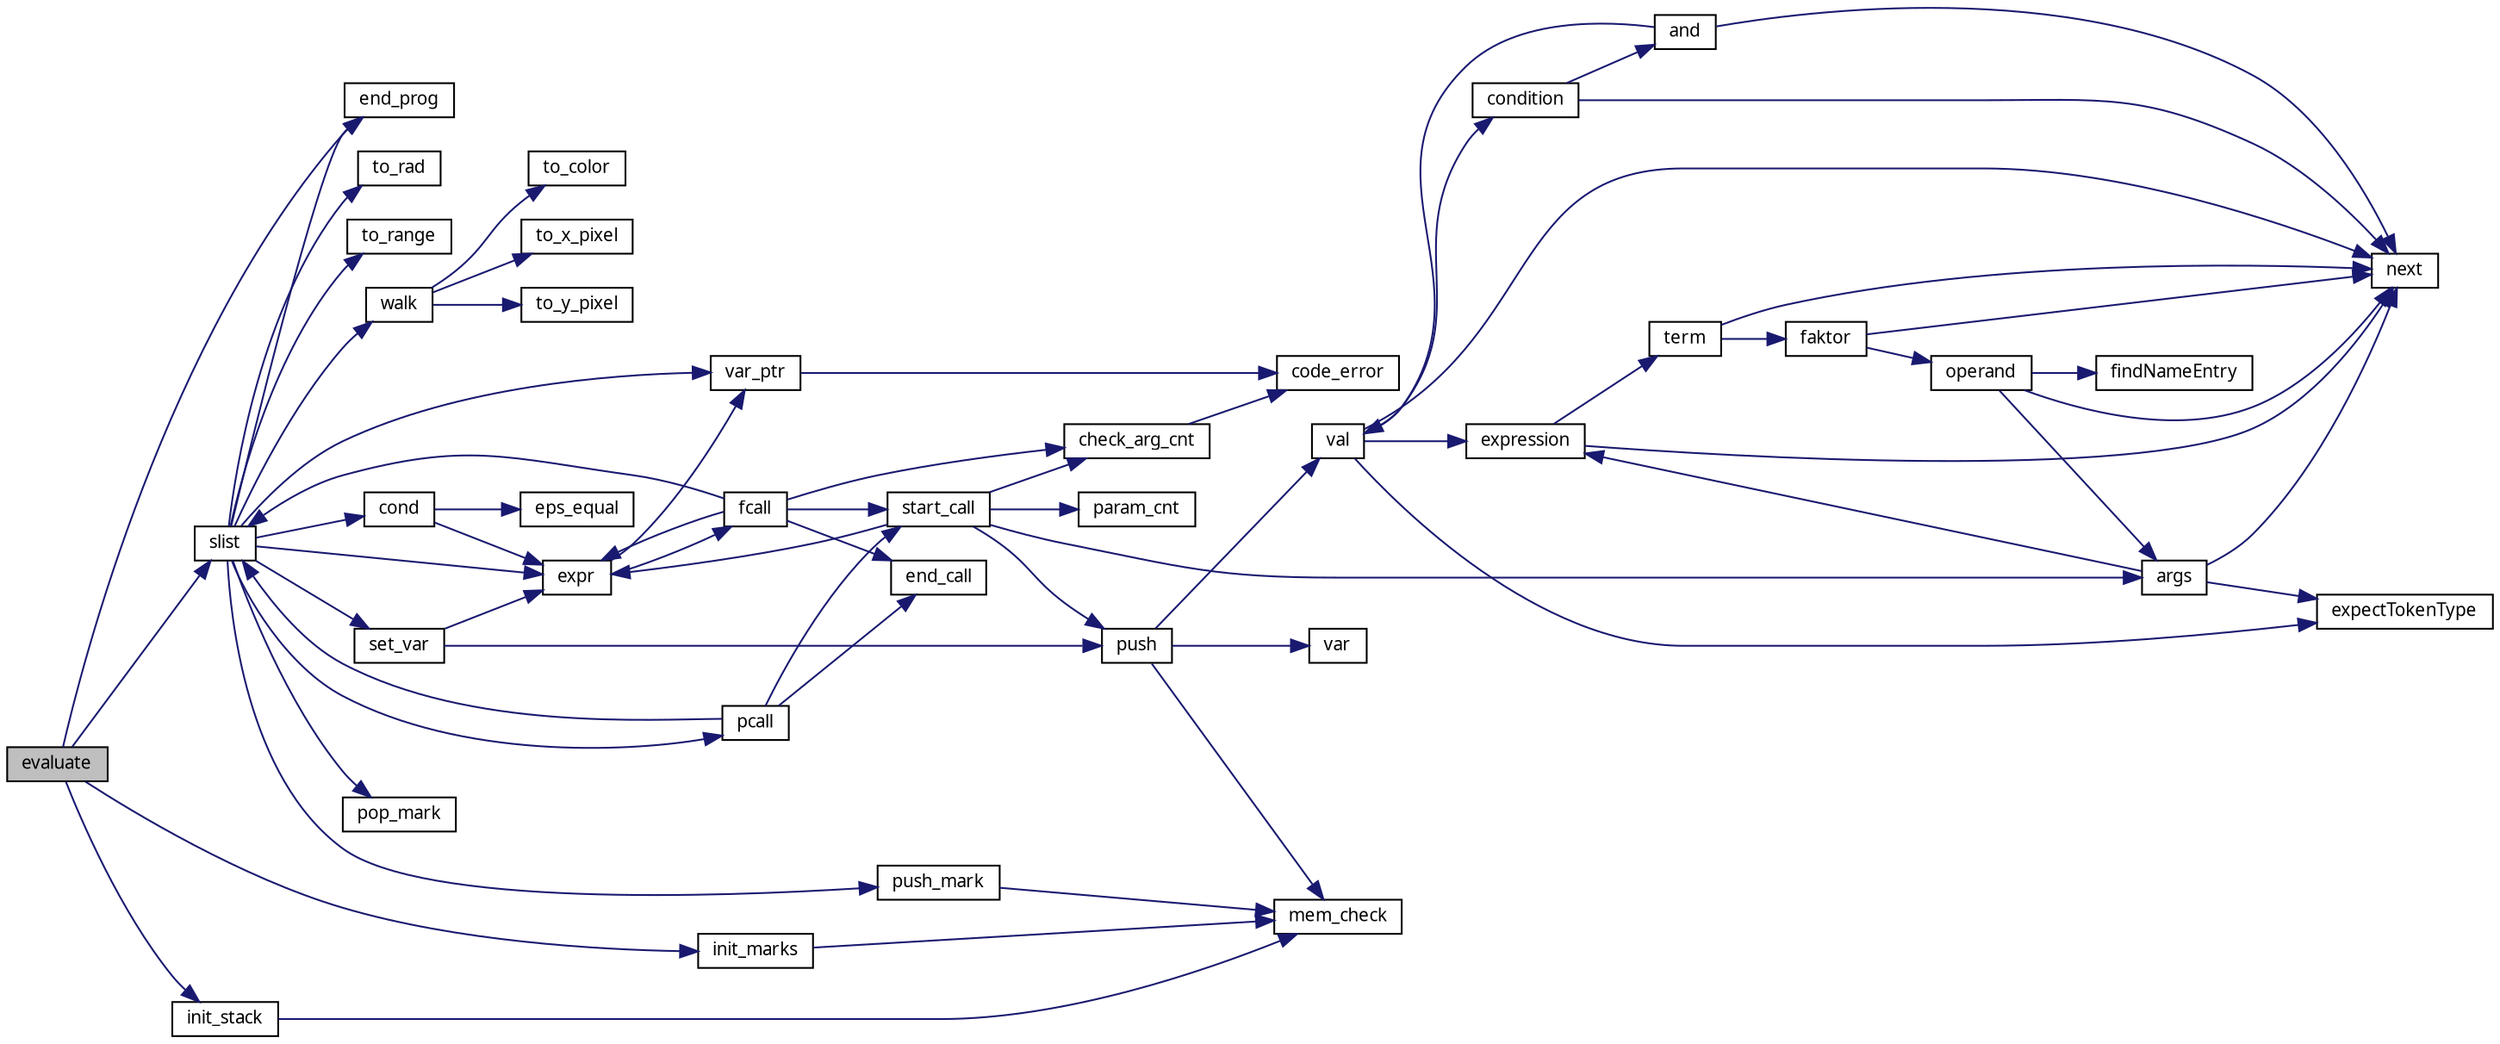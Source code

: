 digraph "evaluate"
{
 // LATEX_PDF_SIZE
  edge [fontname="LiberationSans-Regular.ttf",fontsize="10",labelfontname="LiberationSans-Regular.ttf",labelfontsize="10"];
  node [fontname="LiberationSans-Regular.ttf",fontsize="10",shape=record];
  rankdir="LR";
  Node1 [label="evaluate",height=0.2,width=0.4,color="black", fillcolor="grey75", style="filled", fontcolor="black",tooltip=" "];
  Node1 -> Node2 [color="midnightblue",fontsize="10",style="solid",fontname="LiberationSans-Regular.ttf"];
  Node2 [label="end_prog",height=0.2,width=0.4,color="black", fillcolor="white", style="filled",URL="$eval_8c.html#a3026b52aea751bf20e8674665206cd89",tooltip=" "];
  Node1 -> Node3 [color="midnightblue",fontsize="10",style="solid",fontname="LiberationSans-Regular.ttf"];
  Node3 [label="init_marks",height=0.2,width=0.4,color="black", fillcolor="white", style="filled",URL="$eval_8c.html#a2dec4868333edc06d3d86f33e77258bc",tooltip=" "];
  Node3 -> Node4 [color="midnightblue",fontsize="10",style="solid",fontname="LiberationSans-Regular.ttf"];
  Node4 [label="mem_check",height=0.2,width=0.4,color="black", fillcolor="white", style="filled",URL="$main_8c.html#a0d74806279f74450fea21a03b1825563",tooltip=" "];
  Node1 -> Node5 [color="midnightblue",fontsize="10",style="solid",fontname="LiberationSans-Regular.ttf"];
  Node5 [label="init_stack",height=0.2,width=0.4,color="black", fillcolor="white", style="filled",URL="$eval_8c.html#a7fd4e53662d3e450f3f3a82facc51e09",tooltip=" "];
  Node5 -> Node4 [color="midnightblue",fontsize="10",style="solid",fontname="LiberationSans-Regular.ttf"];
  Node1 -> Node6 [color="midnightblue",fontsize="10",style="solid",fontname="LiberationSans-Regular.ttf"];
  Node6 [label="slist",height=0.2,width=0.4,color="black", fillcolor="white", style="filled",URL="$eval_8c.html#a7fe074caebef01ff0146927c0532f3cc",tooltip=" "];
  Node6 -> Node7 [color="midnightblue",fontsize="10",style="solid",fontname="LiberationSans-Regular.ttf"];
  Node7 [label="cond",height=0.2,width=0.4,color="black", fillcolor="white", style="filled",URL="$eval_8c.html#a7255fc522dbc6c7f45f35843550b05b4",tooltip=" "];
  Node7 -> Node8 [color="midnightblue",fontsize="10",style="solid",fontname="LiberationSans-Regular.ttf"];
  Node8 [label="eps_equal",height=0.2,width=0.4,color="black", fillcolor="white", style="filled",URL="$eval_8c.html#a3c848bb9d6463b31dfc78522dd72f240",tooltip=" "];
  Node7 -> Node9 [color="midnightblue",fontsize="10",style="solid",fontname="LiberationSans-Regular.ttf"];
  Node9 [label="expr",height=0.2,width=0.4,color="black", fillcolor="white", style="filled",URL="$eval_8c.html#a5d44ae5aa9326005cd76588b7724e2ac",tooltip=" "];
  Node9 -> Node10 [color="midnightblue",fontsize="10",style="solid",fontname="LiberationSans-Regular.ttf"];
  Node10 [label="fcall",height=0.2,width=0.4,color="black", fillcolor="white", style="filled",URL="$eval_8c.html#ac7678808a3b57ca1539a03201cec88be",tooltip=" "];
  Node10 -> Node11 [color="midnightblue",fontsize="10",style="solid",fontname="LiberationSans-Regular.ttf"];
  Node11 [label="check_arg_cnt",height=0.2,width=0.4,color="black", fillcolor="white", style="filled",URL="$eval_8c.html#a7ce05a41106efc725cca6ddc134712c5",tooltip=" "];
  Node11 -> Node12 [color="midnightblue",fontsize="10",style="solid",fontname="LiberationSans-Regular.ttf"];
  Node12 [label="code_error",height=0.2,width=0.4,color="black", fillcolor="white", style="filled",URL="$main_8c.html#ad480f9b7ef4d4e46ba6713afd0ffa0be",tooltip=" "];
  Node10 -> Node13 [color="midnightblue",fontsize="10",style="solid",fontname="LiberationSans-Regular.ttf"];
  Node13 [label="end_call",height=0.2,width=0.4,color="black", fillcolor="white", style="filled",URL="$eval_8c.html#ae727d4a925aff0911bbdd4510770a609",tooltip=" "];
  Node10 -> Node9 [color="midnightblue",fontsize="10",style="solid",fontname="LiberationSans-Regular.ttf"];
  Node10 -> Node6 [color="midnightblue",fontsize="10",style="solid",fontname="LiberationSans-Regular.ttf"];
  Node10 -> Node14 [color="midnightblue",fontsize="10",style="solid",fontname="LiberationSans-Regular.ttf"];
  Node14 [label="start_call",height=0.2,width=0.4,color="black", fillcolor="white", style="filled",URL="$eval_8c.html#aae26c99fcd5b82d115189b1122f5d0a0",tooltip=" "];
  Node14 -> Node15 [color="midnightblue",fontsize="10",style="solid",fontname="LiberationSans-Regular.ttf"];
  Node15 [label="args",height=0.2,width=0.4,color="black", fillcolor="white", style="filled",URL="$parse_8c.html#a2163d6cb4e700c66c35600edcc97aee7",tooltip=" "];
  Node15 -> Node16 [color="midnightblue",fontsize="10",style="solid",fontname="LiberationSans-Regular.ttf"];
  Node16 [label="expectTokenType",height=0.2,width=0.4,color="black", fillcolor="white", style="filled",URL="$parse_8c.html#a72766d9d606eee9f4032df8622a6d70d",tooltip=" "];
  Node15 -> Node17 [color="midnightblue",fontsize="10",style="solid",fontname="LiberationSans-Regular.ttf"];
  Node17 [label="expression",height=0.2,width=0.4,color="black", fillcolor="white", style="filled",URL="$parse_8c.html#ae1b73fa9a679f12f99603a8e036f29a1",tooltip=" "];
  Node17 -> Node18 [color="midnightblue",fontsize="10",style="solid",fontname="LiberationSans-Regular.ttf"];
  Node18 [label="next",height=0.2,width=0.4,color="black", fillcolor="white", style="filled",URL="$parse_8c.html#a787ad0ee03f539f4a2904660bb6b8ce7",tooltip=" "];
  Node17 -> Node19 [color="midnightblue",fontsize="10",style="solid",fontname="LiberationSans-Regular.ttf"];
  Node19 [label="term",height=0.2,width=0.4,color="black", fillcolor="white", style="filled",URL="$parse_8c.html#a8455fef910204ded541f8f1aa43f2a69",tooltip="Parsen von Termen."];
  Node19 -> Node20 [color="midnightblue",fontsize="10",style="solid",fontname="LiberationSans-Regular.ttf"];
  Node20 [label="faktor",height=0.2,width=0.4,color="black", fillcolor="white", style="filled",URL="$parse_8c.html#a340afd1a010d6fc6a7d4ed1f4cd0abbf",tooltip=" "];
  Node20 -> Node18 [color="midnightblue",fontsize="10",style="solid",fontname="LiberationSans-Regular.ttf"];
  Node20 -> Node21 [color="midnightblue",fontsize="10",style="solid",fontname="LiberationSans-Regular.ttf"];
  Node21 [label="operand",height=0.2,width=0.4,color="black", fillcolor="white", style="filled",URL="$parse_8c.html#ab9515122dd01b9c3bf6934505b9d6106",tooltip=" "];
  Node21 -> Node15 [color="midnightblue",fontsize="10",style="solid",fontname="LiberationSans-Regular.ttf"];
  Node21 -> Node22 [color="midnightblue",fontsize="10",style="solid",fontname="LiberationSans-Regular.ttf"];
  Node22 [label="findNameEntry",height=0.2,width=0.4,color="black", fillcolor="white", style="filled",URL="$parse_8c.html#a0f9a0aa6c8d036339d3a494c17e1320d",tooltip=" "];
  Node21 -> Node18 [color="midnightblue",fontsize="10",style="solid",fontname="LiberationSans-Regular.ttf"];
  Node19 -> Node18 [color="midnightblue",fontsize="10",style="solid",fontname="LiberationSans-Regular.ttf"];
  Node15 -> Node18 [color="midnightblue",fontsize="10",style="solid",fontname="LiberationSans-Regular.ttf"];
  Node14 -> Node11 [color="midnightblue",fontsize="10",style="solid",fontname="LiberationSans-Regular.ttf"];
  Node14 -> Node9 [color="midnightblue",fontsize="10",style="solid",fontname="LiberationSans-Regular.ttf"];
  Node14 -> Node23 [color="midnightblue",fontsize="10",style="solid",fontname="LiberationSans-Regular.ttf"];
  Node23 [label="param_cnt",height=0.2,width=0.4,color="black", fillcolor="white", style="filled",URL="$eval_8c.html#ae3a61906d96f528029b8d36cba50e310",tooltip=" "];
  Node14 -> Node24 [color="midnightblue",fontsize="10",style="solid",fontname="LiberationSans-Regular.ttf"];
  Node24 [label="push",height=0.2,width=0.4,color="black", fillcolor="white", style="filled",URL="$eval_8c.html#a21616ef7b9f6694d3ba523226213755e",tooltip=" "];
  Node24 -> Node4 [color="midnightblue",fontsize="10",style="solid",fontname="LiberationSans-Regular.ttf"];
  Node24 -> Node25 [color="midnightblue",fontsize="10",style="solid",fontname="LiberationSans-Regular.ttf"];
  Node25 [label="val",height=0.2,width=0.4,color="black", fillcolor="white", style="filled",URL="$parse_8c.html#af308eab887b87fb8f14d8df1dcddad3d",tooltip=" "];
  Node25 -> Node26 [color="midnightblue",fontsize="10",style="solid",fontname="LiberationSans-Regular.ttf"];
  Node26 [label="condition",height=0.2,width=0.4,color="black", fillcolor="white", style="filled",URL="$parse_8c.html#a953fce1ce73d9322eec5ab8d8927cca4",tooltip=" "];
  Node26 -> Node27 [color="midnightblue",fontsize="10",style="solid",fontname="LiberationSans-Regular.ttf"];
  Node27 [label="and",height=0.2,width=0.4,color="black", fillcolor="white", style="filled",URL="$parse_8c.html#a486115f3279c9a99d32888aa9b4122e3",tooltip=" "];
  Node27 -> Node18 [color="midnightblue",fontsize="10",style="solid",fontname="LiberationSans-Regular.ttf"];
  Node27 -> Node25 [color="midnightblue",fontsize="10",style="solid",fontname="LiberationSans-Regular.ttf"];
  Node26 -> Node18 [color="midnightblue",fontsize="10",style="solid",fontname="LiberationSans-Regular.ttf"];
  Node25 -> Node16 [color="midnightblue",fontsize="10",style="solid",fontname="LiberationSans-Regular.ttf"];
  Node25 -> Node17 [color="midnightblue",fontsize="10",style="solid",fontname="LiberationSans-Regular.ttf"];
  Node25 -> Node18 [color="midnightblue",fontsize="10",style="solid",fontname="LiberationSans-Regular.ttf"];
  Node24 -> Node28 [color="midnightblue",fontsize="10",style="solid",fontname="LiberationSans-Regular.ttf"];
  Node28 [label="var",height=0.2,width=0.4,color="black", fillcolor="white", style="filled",URL="$parse_8c.html#a66e534895dc627672543e3dca09a168b",tooltip=" "];
  Node9 -> Node29 [color="midnightblue",fontsize="10",style="solid",fontname="LiberationSans-Regular.ttf"];
  Node29 [label="var_ptr",height=0.2,width=0.4,color="black", fillcolor="white", style="filled",URL="$eval_8c.html#ac7ecdc7854271564169ca61956b2f15c",tooltip=" "];
  Node29 -> Node12 [color="midnightblue",fontsize="10",style="solid",fontname="LiberationSans-Regular.ttf"];
  Node6 -> Node2 [color="midnightblue",fontsize="10",style="solid",fontname="LiberationSans-Regular.ttf"];
  Node6 -> Node9 [color="midnightblue",fontsize="10",style="solid",fontname="LiberationSans-Regular.ttf"];
  Node6 -> Node30 [color="midnightblue",fontsize="10",style="solid",fontname="LiberationSans-Regular.ttf"];
  Node30 [label="pcall",height=0.2,width=0.4,color="black", fillcolor="white", style="filled",URL="$eval_8c.html#a1207df5be5fcfe8e47e9c54abadbed96",tooltip=" "];
  Node30 -> Node13 [color="midnightblue",fontsize="10",style="solid",fontname="LiberationSans-Regular.ttf"];
  Node30 -> Node6 [color="midnightblue",fontsize="10",style="solid",fontname="LiberationSans-Regular.ttf"];
  Node30 -> Node14 [color="midnightblue",fontsize="10",style="solid",fontname="LiberationSans-Regular.ttf"];
  Node6 -> Node31 [color="midnightblue",fontsize="10",style="solid",fontname="LiberationSans-Regular.ttf"];
  Node31 [label="pop_mark",height=0.2,width=0.4,color="black", fillcolor="white", style="filled",URL="$eval_8c.html#a0c4b9ecc642a069b47f478715506366b",tooltip=" "];
  Node6 -> Node32 [color="midnightblue",fontsize="10",style="solid",fontname="LiberationSans-Regular.ttf"];
  Node32 [label="push_mark",height=0.2,width=0.4,color="black", fillcolor="white", style="filled",URL="$eval_8c.html#a141611acf81cb4595d1f48458dd1d343",tooltip=" "];
  Node32 -> Node4 [color="midnightblue",fontsize="10",style="solid",fontname="LiberationSans-Regular.ttf"];
  Node6 -> Node33 [color="midnightblue",fontsize="10",style="solid",fontname="LiberationSans-Regular.ttf"];
  Node33 [label="set_var",height=0.2,width=0.4,color="black", fillcolor="white", style="filled",URL="$eval_8c.html#a711e3a83547cbf5cda6e8cc7f6ffc0c4",tooltip=" "];
  Node33 -> Node9 [color="midnightblue",fontsize="10",style="solid",fontname="LiberationSans-Regular.ttf"];
  Node33 -> Node24 [color="midnightblue",fontsize="10",style="solid",fontname="LiberationSans-Regular.ttf"];
  Node6 -> Node34 [color="midnightblue",fontsize="10",style="solid",fontname="LiberationSans-Regular.ttf"];
  Node34 [label="to_rad",height=0.2,width=0.4,color="black", fillcolor="white", style="filled",URL="$eval_8c.html#aa06fe04b80d6180cb9acd5fd690ac85c",tooltip=" "];
  Node6 -> Node35 [color="midnightblue",fontsize="10",style="solid",fontname="LiberationSans-Regular.ttf"];
  Node35 [label="to_range",height=0.2,width=0.4,color="black", fillcolor="white", style="filled",URL="$eval_8c.html#aa7ffe4f84ea1dbac0b574e8b1e4d4993",tooltip=" "];
  Node6 -> Node29 [color="midnightblue",fontsize="10",style="solid",fontname="LiberationSans-Regular.ttf"];
  Node6 -> Node36 [color="midnightblue",fontsize="10",style="solid",fontname="LiberationSans-Regular.ttf"];
  Node36 [label="walk",height=0.2,width=0.4,color="black", fillcolor="white", style="filled",URL="$eval_8c.html#aa103be58b5070ecf4ec1830622825659",tooltip=" "];
  Node36 -> Node37 [color="midnightblue",fontsize="10",style="solid",fontname="LiberationSans-Regular.ttf"];
  Node37 [label="to_color",height=0.2,width=0.4,color="black", fillcolor="white", style="filled",URL="$eval_8c.html#a832d147ee2154a80d30fd12353e319fa",tooltip=" "];
  Node36 -> Node38 [color="midnightblue",fontsize="10",style="solid",fontname="LiberationSans-Regular.ttf"];
  Node38 [label="to_x_pixel",height=0.2,width=0.4,color="black", fillcolor="white", style="filled",URL="$eval_8c.html#a92928de2d53b21833e34f26f7f0af954",tooltip=" "];
  Node36 -> Node39 [color="midnightblue",fontsize="10",style="solid",fontname="LiberationSans-Regular.ttf"];
  Node39 [label="to_y_pixel",height=0.2,width=0.4,color="black", fillcolor="white", style="filled",URL="$eval_8c.html#a1f54fee4dbbc785f0ff811e551aa8747",tooltip=" "];
}
